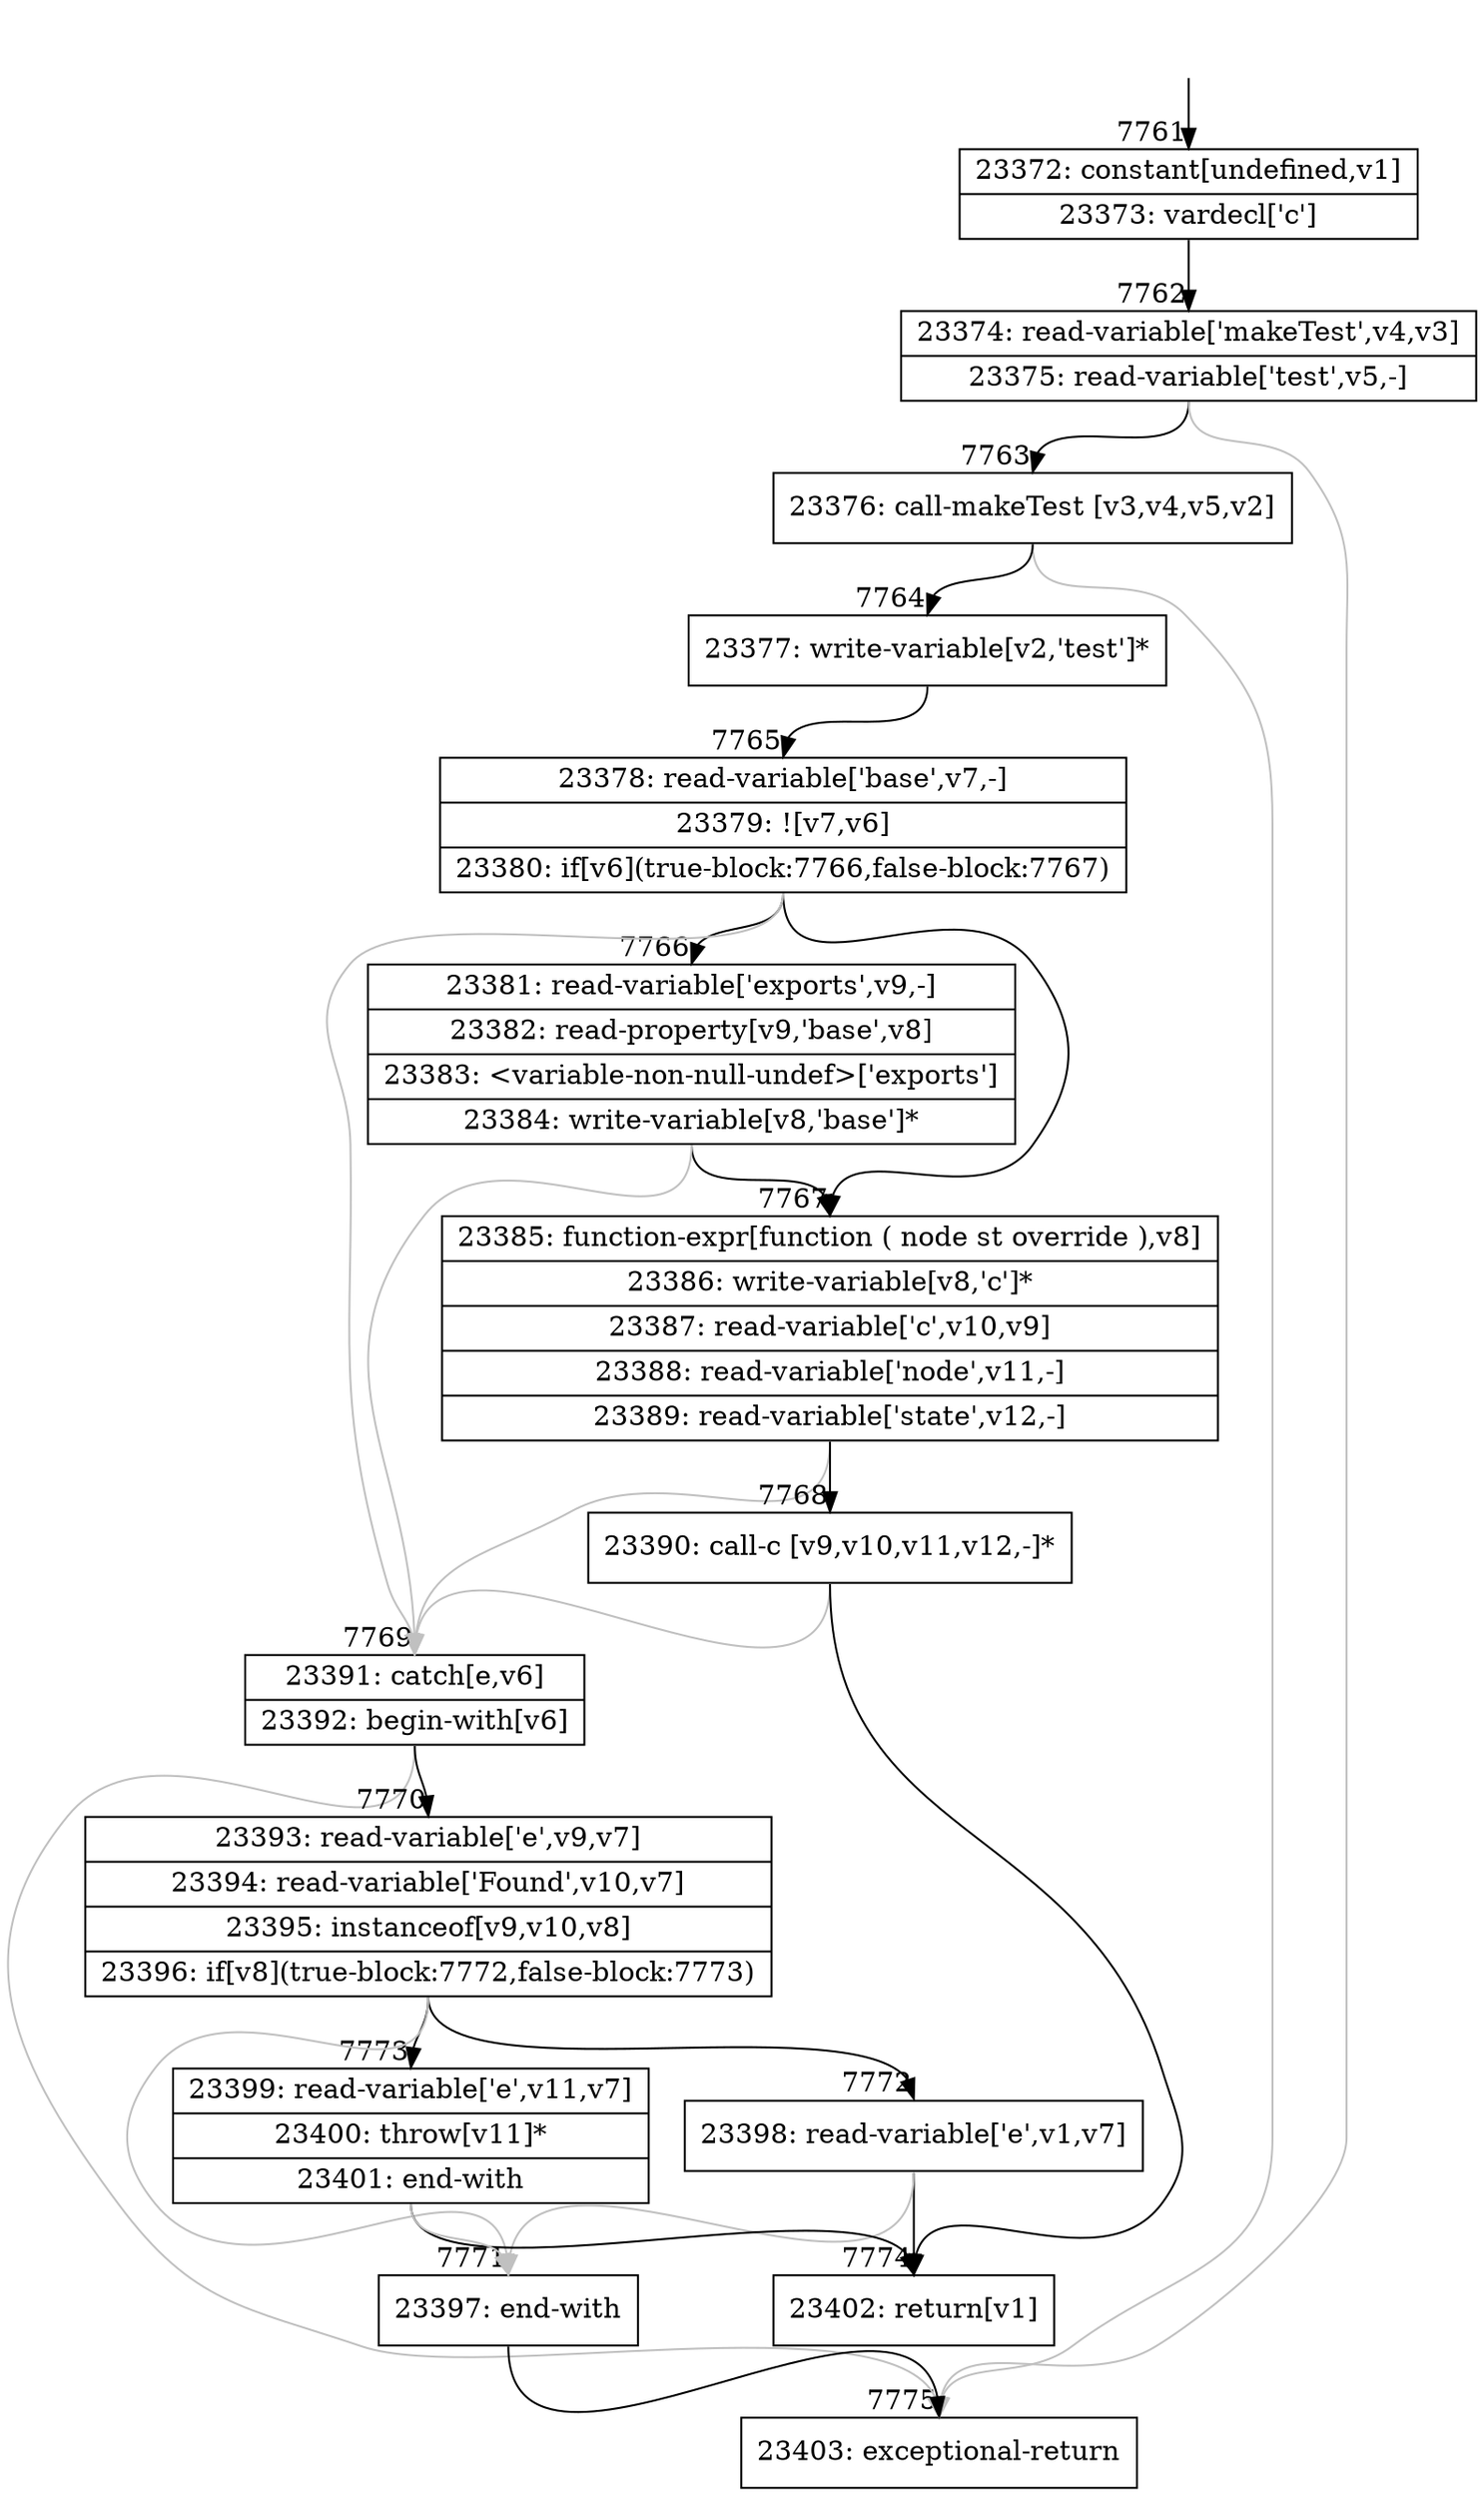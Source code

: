 digraph {
rankdir="TD"
BB_entry416[shape=none,label=""];
BB_entry416 -> BB7761 [tailport=s, headport=n, headlabel="    7761"]
BB7761 [shape=record label="{23372: constant[undefined,v1]|23373: vardecl['c']}" ] 
BB7761 -> BB7762 [tailport=s, headport=n, headlabel="      7762"]
BB7762 [shape=record label="{23374: read-variable['makeTest',v4,v3]|23375: read-variable['test',v5,-]}" ] 
BB7762 -> BB7763 [tailport=s, headport=n, headlabel="      7763"]
BB7762 -> BB7775 [tailport=s, headport=n, color=gray, headlabel="      7775"]
BB7763 [shape=record label="{23376: call-makeTest [v3,v4,v5,v2]}" ] 
BB7763 -> BB7764 [tailport=s, headport=n, headlabel="      7764"]
BB7763 -> BB7775 [tailport=s, headport=n, color=gray]
BB7764 [shape=record label="{23377: write-variable[v2,'test']*}" ] 
BB7764 -> BB7765 [tailport=s, headport=n, headlabel="      7765"]
BB7765 [shape=record label="{23378: read-variable['base',v7,-]|23379: ![v7,v6]|23380: if[v6](true-block:7766,false-block:7767)}" ] 
BB7765 -> BB7766 [tailport=s, headport=n, headlabel="      7766"]
BB7765 -> BB7767 [tailport=s, headport=n, headlabel="      7767"]
BB7765 -> BB7769 [tailport=s, headport=n, color=gray, headlabel="      7769"]
BB7766 [shape=record label="{23381: read-variable['exports',v9,-]|23382: read-property[v9,'base',v8]|23383: \<variable-non-null-undef\>['exports']|23384: write-variable[v8,'base']*}" ] 
BB7766 -> BB7767 [tailport=s, headport=n]
BB7766 -> BB7769 [tailport=s, headport=n, color=gray]
BB7767 [shape=record label="{23385: function-expr[function ( node st override ),v8]|23386: write-variable[v8,'c']*|23387: read-variable['c',v10,v9]|23388: read-variable['node',v11,-]|23389: read-variable['state',v12,-]}" ] 
BB7767 -> BB7768 [tailport=s, headport=n, headlabel="      7768"]
BB7767 -> BB7769 [tailport=s, headport=n, color=gray]
BB7768 [shape=record label="{23390: call-c [v9,v10,v11,v12,-]*}" ] 
BB7768 -> BB7774 [tailport=s, headport=n, headlabel="      7774"]
BB7768 -> BB7769 [tailport=s, headport=n, color=gray]
BB7769 [shape=record label="{23391: catch[e,v6]|23392: begin-with[v6]}" ] 
BB7769 -> BB7770 [tailport=s, headport=n, headlabel="      7770"]
BB7769 -> BB7775 [tailport=s, headport=n, color=gray]
BB7770 [shape=record label="{23393: read-variable['e',v9,v7]|23394: read-variable['Found',v10,v7]|23395: instanceof[v9,v10,v8]|23396: if[v8](true-block:7772,false-block:7773)}" ] 
BB7770 -> BB7772 [tailport=s, headport=n, headlabel="      7772"]
BB7770 -> BB7773 [tailport=s, headport=n, headlabel="      7773"]
BB7770 -> BB7771 [tailport=s, headport=n, color=gray, headlabel="      7771"]
BB7771 [shape=record label="{23397: end-with}" ] 
BB7771 -> BB7775 [tailport=s, headport=n]
BB7772 [shape=record label="{23398: read-variable['e',v1,v7]}" ] 
BB7772 -> BB7774 [tailport=s, headport=n]
BB7772 -> BB7771 [tailport=s, headport=n, color=gray]
BB7773 [shape=record label="{23399: read-variable['e',v11,v7]|23400: throw[v11]*|23401: end-with}" ] 
BB7773 -> BB7774 [tailport=s, headport=n]
BB7773 -> BB7771 [tailport=s, headport=n, color=gray]
BB7774 [shape=record label="{23402: return[v1]}" ] 
BB7775 [shape=record label="{23403: exceptional-return}" ] 
//#$~ 7249
}
